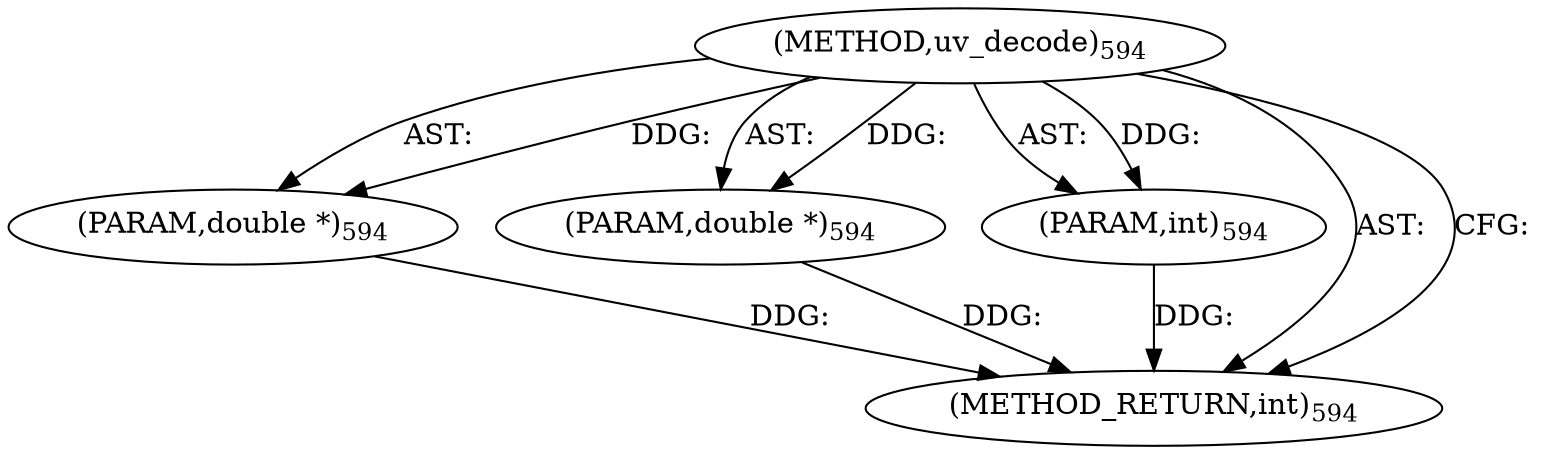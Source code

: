 digraph "uv_decode" {  
"9299" [label = <(METHOD,uv_decode)<SUB>594</SUB>> ]
"9300" [label = <(PARAM,double *)<SUB>594</SUB>> ]
"9301" [label = <(PARAM,double *)<SUB>594</SUB>> ]
"9302" [label = <(PARAM,int)<SUB>594</SUB>> ]
"9303" [label = <(METHOD_RETURN,int)<SUB>594</SUB>> ]
  "9299" -> "9300"  [ label = "AST: "] 
  "9299" -> "9301"  [ label = "AST: "] 
  "9299" -> "9302"  [ label = "AST: "] 
  "9299" -> "9303"  [ label = "AST: "] 
  "9299" -> "9303"  [ label = "CFG: "] 
  "9300" -> "9303"  [ label = "DDG: "] 
  "9301" -> "9303"  [ label = "DDG: "] 
  "9302" -> "9303"  [ label = "DDG: "] 
  "9299" -> "9300"  [ label = "DDG: "] 
  "9299" -> "9301"  [ label = "DDG: "] 
  "9299" -> "9302"  [ label = "DDG: "] 
}
